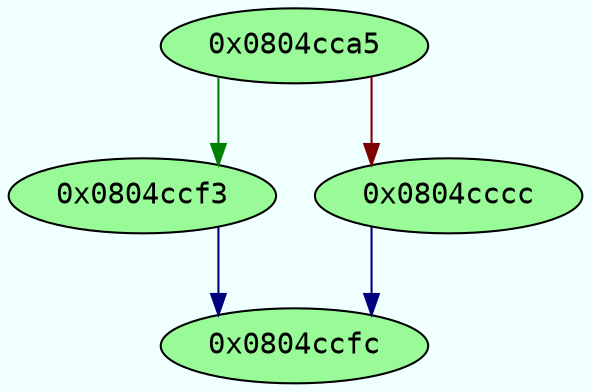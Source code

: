 digraph code {
	graph [bgcolor=azure fontsize=8 fontname="Courier" splines="ortho"];
	node [fillcolor=gray style=filled];
	edge [arrowhead="normal"];
	"0x0804cca5" -> "0x0804ccf3" [color="#007f00"];
	"0x0804cca5" -> "0x0804cccc" [color="#7f0000"];
	"0x0804cca5" [URL="sym.te_interp/0x0804cca5", fillcolor="palegreen",color="black", fontname="Courier",label="0x0804cca5"]
	"0x0804cccc" -> "0x0804ccfc" [color="#00007f"];
	"0x0804cccc" [URL="sym.te_interp/0x0804cccc", fillcolor="palegreen",color="black", fontname="Courier",label="0x0804cccc"]
	"0x0804ccf3" -> "0x0804ccfc" [color="#00007f"];
	"0x0804ccf3" [URL="sym.te_interp/0x0804ccf3", fillcolor="palegreen",color="black", fontname="Courier",label="0x0804ccf3"]
	"0x0804ccfc" [URL="sym.te_interp/0x0804ccfc", fillcolor="palegreen",color="black", fontname="Courier",label="0x0804ccfc"]
}
